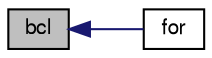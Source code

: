 digraph "bcl"
{
  bgcolor="transparent";
  edge [fontname="FreeSans",fontsize="10",labelfontname="FreeSans",labelfontsize="10"];
  node [fontname="FreeSans",fontsize="10",shape=record];
  rankdir="LR";
  Node2763 [label="bcl",height=0.2,width=0.4,color="black", fillcolor="grey75", style="filled", fontcolor="black"];
  Node2763 -> Node2764 [dir="back",color="midnightblue",fontsize="10",style="solid",fontname="FreeSans"];
  Node2764 [label="for",height=0.2,width=0.4,color="black",URL="$a17900.html#ad479eb5a9201d048935c6e155ab02e8a"];
}
